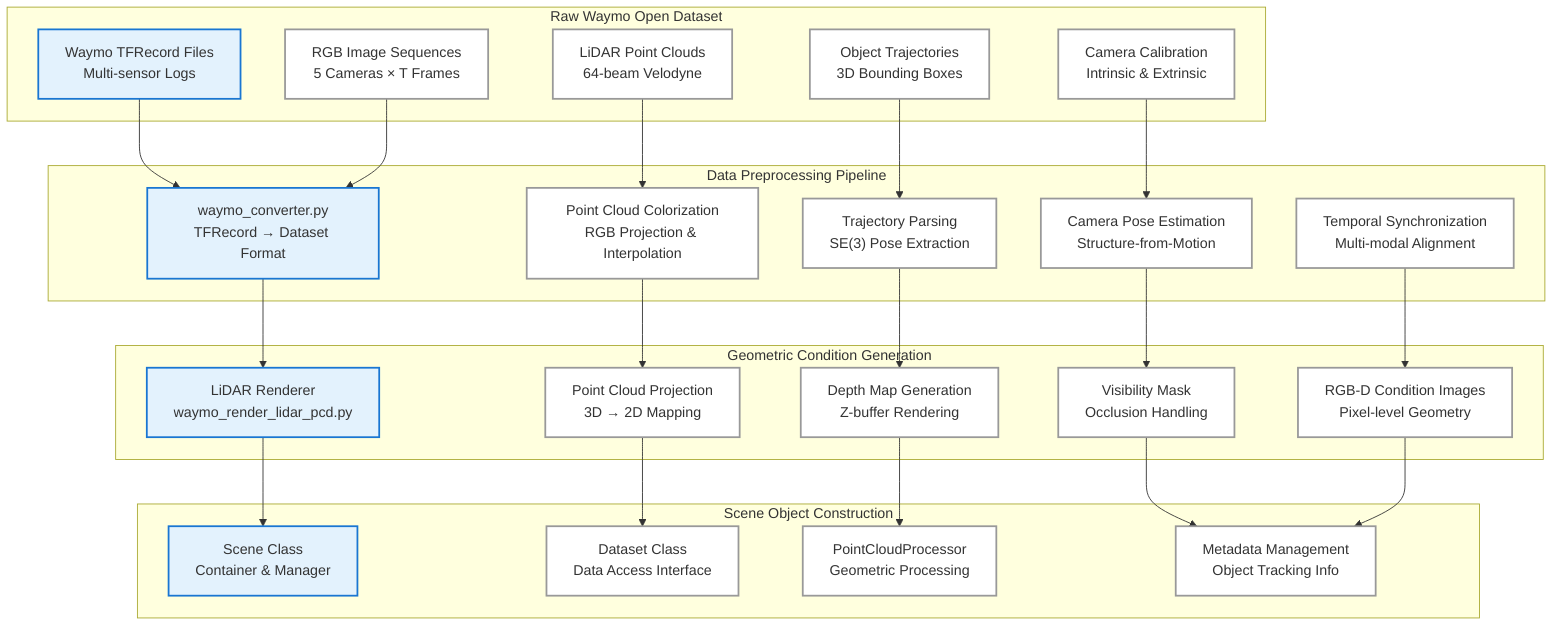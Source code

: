 flowchart TD
    subgraph RawData["Raw Waymo Open Dataset"]
        A["Waymo TFRecord Files<br/>Multi-sensor Logs"]
        B["RGB Image Sequences<br/>5 Cameras × T Frames"]
        C["LiDAR Point Clouds<br/>64-beam Velodyne"]
        D["Object Trajectories<br/>3D Bounding Boxes"]
        E["Camera Calibration<br/>Intrinsic & Extrinsic"]
    end
    
    subgraph Preprocessing["Data Preprocessing Pipeline"]
        F["waymo_converter.py<br/>TFRecord → Dataset Format"]
        G["Point Cloud Colorization<br/>RGB Projection & Interpolation"]
        H["Trajectory Parsing<br/>SE(3) Pose Extraction"]
        I["Camera Pose Estimation<br/>Structure-from-Motion"]
        J["Temporal Synchronization<br/>Multi-modal Alignment"]
    end
    
    subgraph ConditionGen["Geometric Condition Generation"]
        K["LiDAR Renderer<br/>waymo_render_lidar_pcd.py"]
        L["Point Cloud Projection<br/>3D → 2D Mapping"]
        M["Depth Map Generation<br/>Z-buffer Rendering"]
        N["Visibility Mask<br/>Occlusion Handling"]
        O["RGB-D Condition Images<br/>Pixel-level Geometry"]
    end
    
    subgraph SceneConstruction["Scene Object Construction"]
        P["Scene Class<br/>Container & Manager"]
        Q["Dataset Class<br/>Data Access Interface"]
        R["PointCloudProcessor<br/>Geometric Processing"]
        S["Metadata Management<br/>Object Tracking Info"]
    end
    
    A --> F
    B --> F
    C --> G
    D --> H
    E --> I
    
    F --> K
    G --> L
    H --> M
    I --> N
    J --> O
    
    K --> P
    L --> Q
    M --> R
    N --> S
    O --> S
    
    classDef normalStyle fill:#FFFFFF,stroke:#999999,stroke-width:2px
    classDef importantStyle fill:#E3F2FD,stroke:#1976D2,stroke-width:2px
    
    class A,F,K,P importantStyle
    class B,C,D,E,G,H,I,J,L,M,N,O,Q,R,S normalStyle